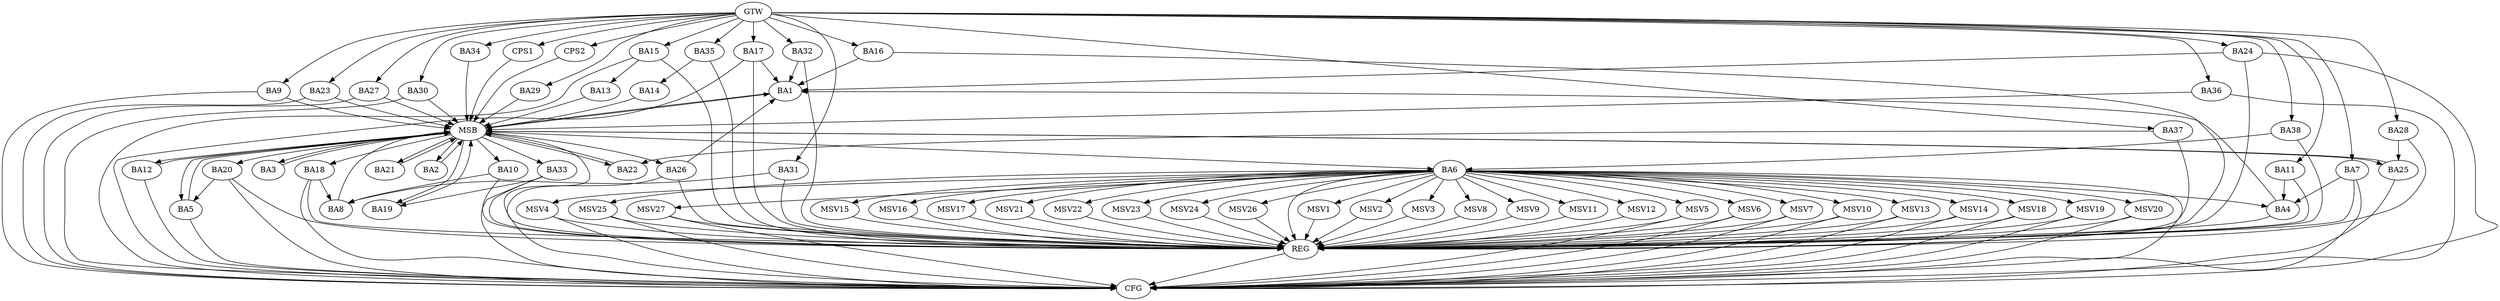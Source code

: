 strict digraph G {
  BA1 [ label="BA1" ];
  BA2 [ label="BA2" ];
  BA3 [ label="BA3" ];
  BA4 [ label="BA4" ];
  BA5 [ label="BA5" ];
  BA6 [ label="BA6" ];
  BA7 [ label="BA7" ];
  BA8 [ label="BA8" ];
  BA9 [ label="BA9" ];
  BA10 [ label="BA10" ];
  BA11 [ label="BA11" ];
  BA12 [ label="BA12" ];
  BA13 [ label="BA13" ];
  BA14 [ label="BA14" ];
  BA15 [ label="BA15" ];
  BA16 [ label="BA16" ];
  BA17 [ label="BA17" ];
  BA18 [ label="BA18" ];
  BA19 [ label="BA19" ];
  BA20 [ label="BA20" ];
  BA21 [ label="BA21" ];
  BA22 [ label="BA22" ];
  BA23 [ label="BA23" ];
  BA24 [ label="BA24" ];
  BA25 [ label="BA25" ];
  BA26 [ label="BA26" ];
  BA27 [ label="BA27" ];
  BA28 [ label="BA28" ];
  BA29 [ label="BA29" ];
  BA30 [ label="BA30" ];
  BA31 [ label="BA31" ];
  BA32 [ label="BA32" ];
  BA33 [ label="BA33" ];
  BA34 [ label="BA34" ];
  BA35 [ label="BA35" ];
  BA36 [ label="BA36" ];
  BA37 [ label="BA37" ];
  BA38 [ label="BA38" ];
  CPS1 [ label="CPS1" ];
  CPS2 [ label="CPS2" ];
  GTW [ label="GTW" ];
  REG [ label="REG" ];
  MSB [ label="MSB" ];
  CFG [ label="CFG" ];
  MSV1 [ label="MSV1" ];
  MSV2 [ label="MSV2" ];
  MSV3 [ label="MSV3" ];
  MSV4 [ label="MSV4" ];
  MSV5 [ label="MSV5" ];
  MSV6 [ label="MSV6" ];
  MSV7 [ label="MSV7" ];
  MSV8 [ label="MSV8" ];
  MSV9 [ label="MSV9" ];
  MSV10 [ label="MSV10" ];
  MSV11 [ label="MSV11" ];
  MSV12 [ label="MSV12" ];
  MSV13 [ label="MSV13" ];
  MSV14 [ label="MSV14" ];
  MSV15 [ label="MSV15" ];
  MSV16 [ label="MSV16" ];
  MSV17 [ label="MSV17" ];
  MSV18 [ label="MSV18" ];
  MSV19 [ label="MSV19" ];
  MSV20 [ label="MSV20" ];
  MSV21 [ label="MSV21" ];
  MSV22 [ label="MSV22" ];
  MSV23 [ label="MSV23" ];
  MSV24 [ label="MSV24" ];
  MSV25 [ label="MSV25" ];
  MSV26 [ label="MSV26" ];
  MSV27 [ label="MSV27" ];
  BA4 -> BA1;
  BA6 -> BA4;
  BA7 -> BA4;
  BA10 -> BA8;
  BA11 -> BA4;
  BA15 -> BA13;
  BA16 -> BA1;
  BA17 -> BA1;
  BA18 -> BA8;
  BA20 -> BA5;
  BA24 -> BA1;
  BA26 -> BA1;
  BA28 -> BA25;
  BA31 -> BA8;
  BA32 -> BA1;
  BA33 -> BA19;
  BA35 -> BA14;
  BA37 -> BA22;
  BA38 -> BA6;
  GTW -> BA7;
  GTW -> BA9;
  GTW -> BA11;
  GTW -> BA15;
  GTW -> BA16;
  GTW -> BA17;
  GTW -> BA23;
  GTW -> BA24;
  GTW -> BA27;
  GTW -> BA28;
  GTW -> BA29;
  GTW -> BA30;
  GTW -> BA31;
  GTW -> BA32;
  GTW -> BA34;
  GTW -> BA35;
  GTW -> BA36;
  GTW -> BA37;
  GTW -> BA38;
  GTW -> CPS1;
  GTW -> CPS2;
  BA4 -> REG;
  BA6 -> REG;
  BA7 -> REG;
  BA10 -> REG;
  BA11 -> REG;
  BA15 -> REG;
  BA16 -> REG;
  BA17 -> REG;
  BA18 -> REG;
  BA20 -> REG;
  BA24 -> REG;
  BA26 -> REG;
  BA28 -> REG;
  BA31 -> REG;
  BA32 -> REG;
  BA33 -> REG;
  BA35 -> REG;
  BA37 -> REG;
  BA38 -> REG;
  BA1 -> MSB;
  MSB -> BA2;
  MSB -> REG;
  BA2 -> MSB;
  MSB -> BA1;
  BA3 -> MSB;
  BA5 -> MSB;
  MSB -> BA3;
  BA8 -> MSB;
  BA9 -> MSB;
  BA12 -> MSB;
  BA13 -> MSB;
  MSB -> BA12;
  BA14 -> MSB;
  BA19 -> MSB;
  BA21 -> MSB;
  BA22 -> MSB;
  BA23 -> MSB;
  MSB -> BA10;
  BA25 -> MSB;
  MSB -> BA21;
  BA27 -> MSB;
  MSB -> BA25;
  BA29 -> MSB;
  MSB -> BA22;
  BA30 -> MSB;
  BA34 -> MSB;
  MSB -> BA26;
  BA36 -> MSB;
  CPS1 -> MSB;
  MSB -> BA33;
  MSB -> BA18;
  CPS2 -> MSB;
  MSB -> BA5;
  MSB -> BA19;
  MSB -> BA6;
  MSB -> BA20;
  BA33 -> CFG;
  BA15 -> CFG;
  BA25 -> CFG;
  BA27 -> CFG;
  BA7 -> CFG;
  BA20 -> CFG;
  BA30 -> CFG;
  BA5 -> CFG;
  BA17 -> CFG;
  BA6 -> CFG;
  BA24 -> CFG;
  BA12 -> CFG;
  BA9 -> CFG;
  BA36 -> CFG;
  BA23 -> CFG;
  BA18 -> CFG;
  BA26 -> CFG;
  REG -> CFG;
  BA6 -> MSV1;
  BA6 -> MSV2;
  BA6 -> MSV3;
  BA6 -> MSV4;
  BA6 -> MSV5;
  MSV1 -> REG;
  MSV2 -> REG;
  MSV3 -> REG;
  MSV4 -> REG;
  MSV4 -> CFG;
  MSV5 -> REG;
  MSV5 -> CFG;
  BA6 -> MSV6;
  MSV6 -> REG;
  MSV6 -> CFG;
  BA6 -> MSV7;
  BA6 -> MSV8;
  BA6 -> MSV9;
  MSV7 -> REG;
  MSV7 -> CFG;
  MSV8 -> REG;
  MSV9 -> REG;
  BA6 -> MSV10;
  BA6 -> MSV11;
  BA6 -> MSV12;
  MSV10 -> REG;
  MSV10 -> CFG;
  MSV11 -> REG;
  MSV12 -> REG;
  BA6 -> MSV13;
  MSV13 -> REG;
  MSV13 -> CFG;
  BA6 -> MSV14;
  MSV14 -> REG;
  MSV14 -> CFG;
  BA6 -> MSV15;
  BA6 -> MSV16;
  BA6 -> MSV17;
  MSV15 -> REG;
  MSV16 -> REG;
  MSV17 -> REG;
  BA6 -> MSV18;
  BA6 -> MSV19;
  MSV18 -> REG;
  MSV18 -> CFG;
  MSV19 -> REG;
  MSV19 -> CFG;
  BA6 -> MSV20;
  MSV20 -> REG;
  MSV20 -> CFG;
  BA6 -> MSV21;
  BA6 -> MSV22;
  BA6 -> MSV23;
  MSV21 -> REG;
  MSV22 -> REG;
  MSV23 -> REG;
  BA6 -> MSV24;
  MSV24 -> REG;
  BA6 -> MSV25;
  MSV25 -> REG;
  MSV25 -> CFG;
  BA6 -> MSV26;
  BA6 -> MSV27;
  MSV26 -> REG;
  MSV27 -> REG;
  MSV27 -> CFG;
}
